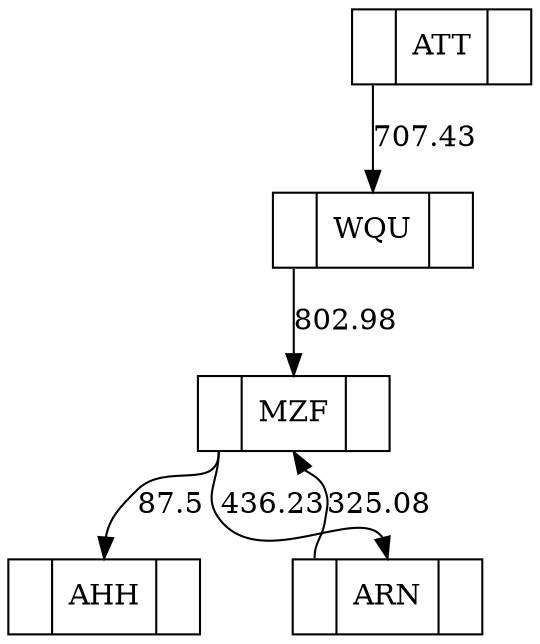 digraph Heap {
	node [shape=record]

	nodeAHH [label = "<f0> |<f1> AHH|<f2> "]
	nodeATT [label = "<f0> |<f1> ATT|<f2> "]
	nodeATT:f0 -> nodeWQU:f1 [label="707.43"]
	nodeMZF [label = "<f0> |<f1> MZF|<f2> "]
	nodeMZF:f0 -> nodeAHH:f1 [label="87.5"]
	nodeMZF:f0 -> nodeARN:f1 [label="436.23"]
	nodeWQU [label = "<f0> |<f1> WQU|<f2> "]
	nodeWQU:f0 -> nodeMZF:f1 [label="802.98"]
	nodeARN [label = "<f0> |<f1> ARN|<f2> "]
	nodeARN:f0 -> nodeMZF:f1 [label="325.08"]
}
